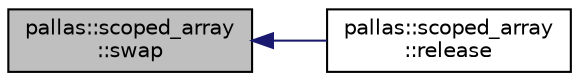 digraph "pallas::scoped_array::swap"
{
  edge [fontname="Helvetica",fontsize="10",labelfontname="Helvetica",labelfontsize="10"];
  node [fontname="Helvetica",fontsize="10",shape=record];
  rankdir="LR";
  Node1 [label="pallas::scoped_array\l::swap",height=0.2,width=0.4,color="black", fillcolor="grey75", style="filled", fontcolor="black"];
  Node1 -> Node2 [dir="back",color="midnightblue",fontsize="10",style="solid",fontname="Helvetica"];
  Node2 [label="pallas::scoped_array\l::release",height=0.2,width=0.4,color="black", fillcolor="white", style="filled",URL="$classpallas_1_1scoped__array.html#a8726d3cc35fa753c875985bdbb9d53f0",tooltip="Release an array.]. "];
}
